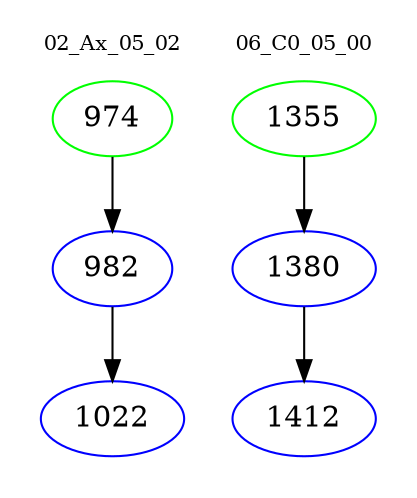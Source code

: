 digraph{
subgraph cluster_0 {
color = white
label = "02_Ax_05_02";
fontsize=10;
T0_974 [label="974", color="green"]
T0_974 -> T0_982 [color="black"]
T0_982 [label="982", color="blue"]
T0_982 -> T0_1022 [color="black"]
T0_1022 [label="1022", color="blue"]
}
subgraph cluster_1 {
color = white
label = "06_C0_05_00";
fontsize=10;
T1_1355 [label="1355", color="green"]
T1_1355 -> T1_1380 [color="black"]
T1_1380 [label="1380", color="blue"]
T1_1380 -> T1_1412 [color="black"]
T1_1412 [label="1412", color="blue"]
}
}
